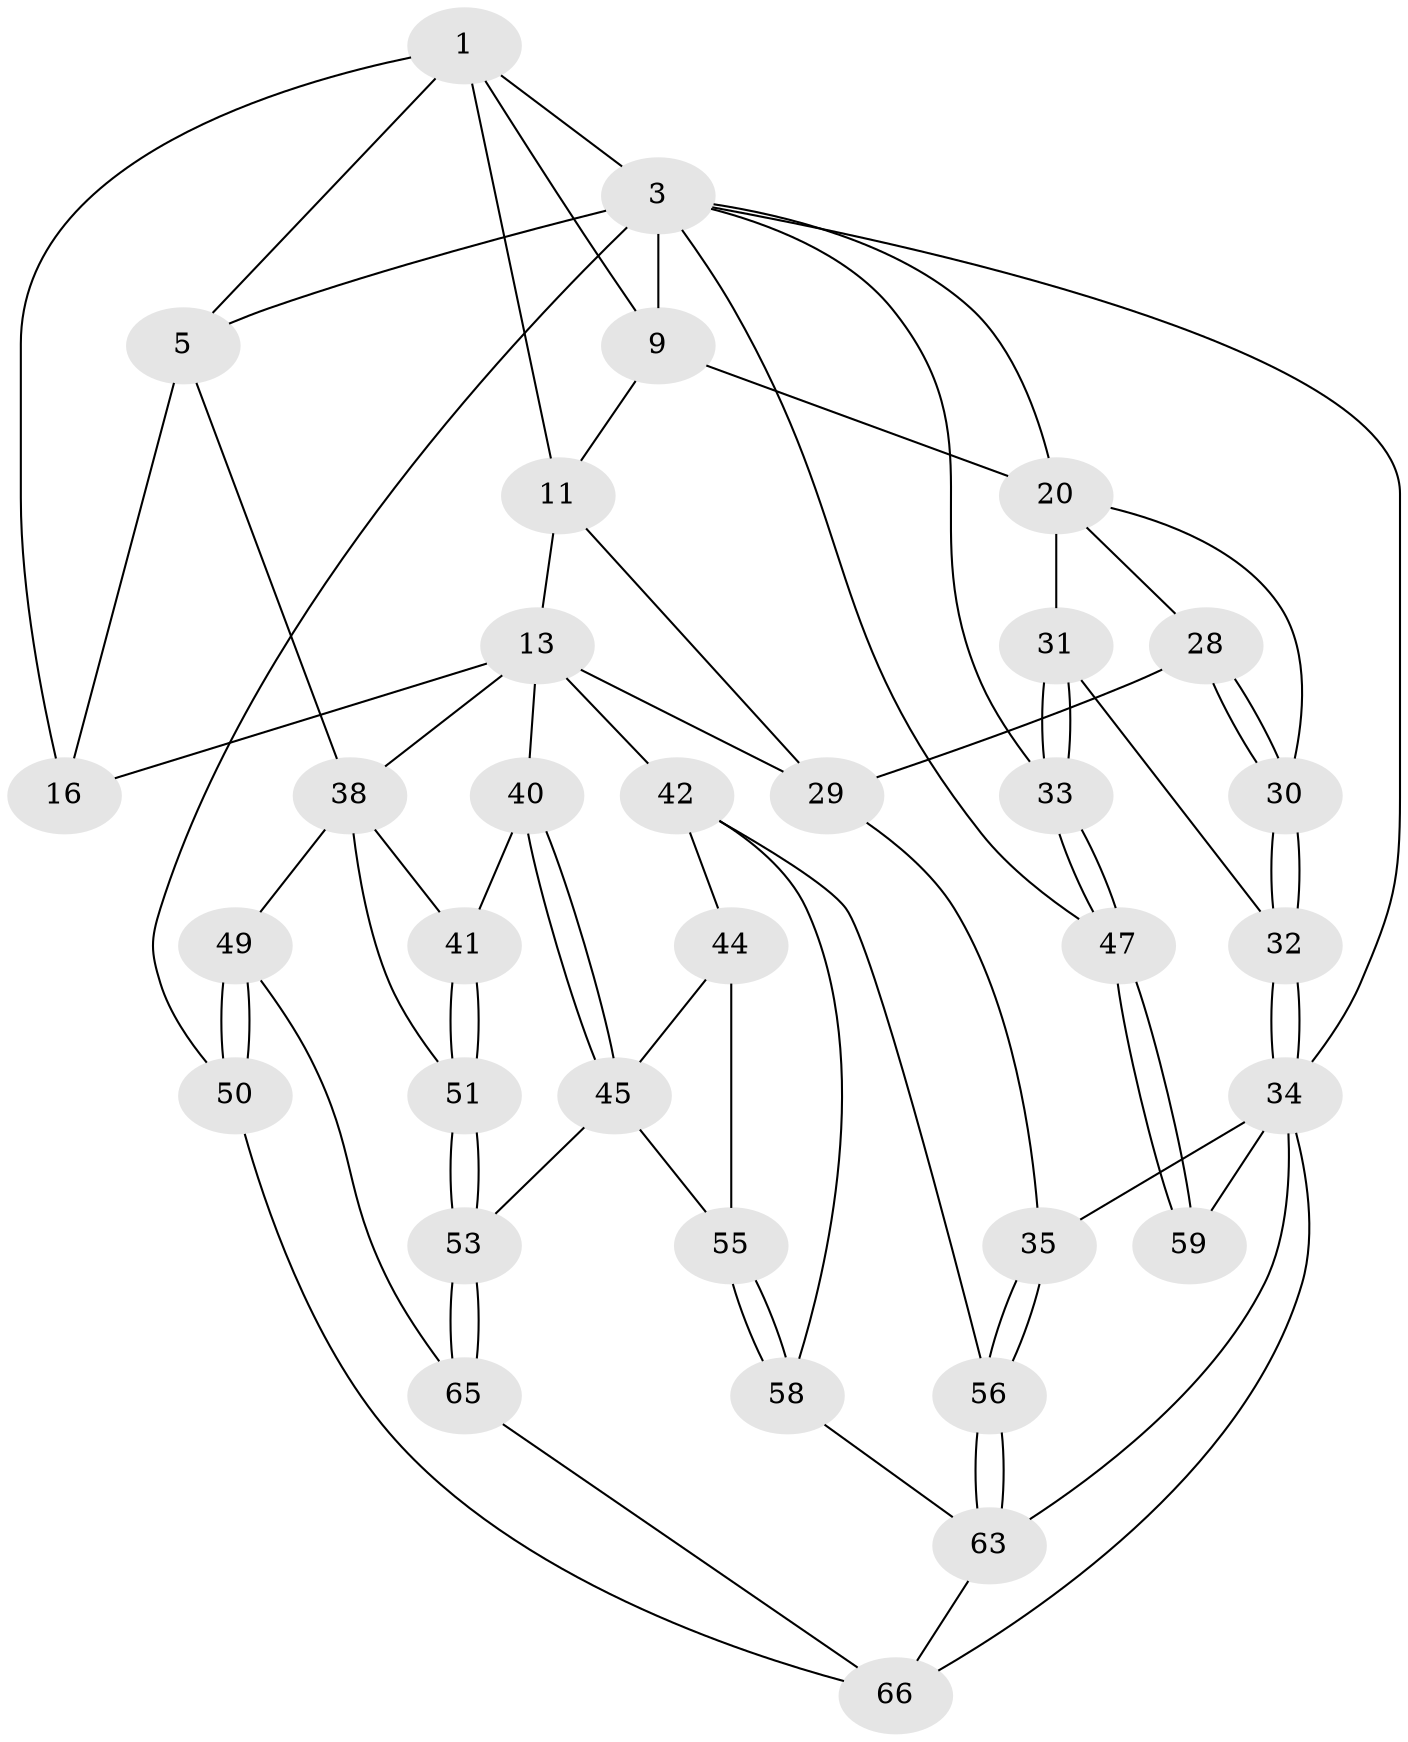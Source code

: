 // original degree distribution, {3: 0.029411764705882353, 4: 0.23529411764705882, 6: 0.20588235294117646, 5: 0.5294117647058824}
// Generated by graph-tools (version 1.1) at 2025/28/03/15/25 16:28:05]
// undirected, 34 vertices, 77 edges
graph export_dot {
graph [start="1"]
  node [color=gray90,style=filled];
  1 [pos="+0.5573738949366056+0",super="+2+6"];
  3 [pos="+1+0",super="+4+46+19"];
  5 [pos="+0.2591049716682826+0",super="+8"];
  9 [pos="+0.7902861352519525+0.13128081317720186",super="+10+18"];
  11 [pos="+0.4916072339345182+0.1108200027955438",super="+12"];
  13 [pos="+0.3619166562112448+0.4165551682069569",super="+37+14"];
  16 [pos="+0.23932430343991648+0.30209071896020845"];
  20 [pos="+0.9185058777465368+0.24858791765145236",super="+21+23"];
  28 [pos="+0.7036182724460395+0.3037444036776065"];
  29 [pos="+0.5576650341592028+0.37142444916183937",super="+36"];
  30 [pos="+0.7807156806595538+0.4836706199924081"];
  31 [pos="+0.9087695582917115+0.5441180768936531"];
  32 [pos="+0.783637062292377+0.551422434107493"];
  33 [pos="+1+0.600970072848612"];
  34 [pos="+0.7465157100967412+0.605884500345084",super="+60"];
  35 [pos="+0.7258349247187151+0.6101362456775801"];
  38 [pos="+0.03231306049947912+0.5414936287949677",super="+39"];
  40 [pos="+0.2776800613834108+0.5189609243321165"];
  41 [pos="+0.0694205462635892+0.5600319314008724"];
  42 [pos="+0.5249730206199509+0.6022101806321776",super="+43+57"];
  44 [pos="+0.36919948211402714+0.619222368402098",super="+54"];
  45 [pos="+0.2886540535630999+0.5896034738080088",super="+52"];
  47 [pos="+1+0.9125218171130723"];
  49 [pos="+0+0.9497154900377627"];
  50 [pos="+0+1"];
  51 [pos="+0.12474338772456099+0.7208357734889047"];
  53 [pos="+0.15153821239452986+0.7655556401691238"];
  55 [pos="+0.3911483322556894+0.80056034244675"];
  56 [pos="+0.6308818784266838+0.7686499952233349"];
  58 [pos="+0.42524466496830754+0.8591203166489848"];
  59 [pos="+1+0.8354295159412076"];
  63 [pos="+0.6367384398262507+0.7832371337896427",super="+64"];
  65 [pos="+0.1231183930824755+0.8209485130271743"];
  66 [pos="+0.43052619102942585+1",super="+67"];
  1 -- 3;
  1 -- 9;
  1 -- 11;
  1 -- 16;
  1 -- 5;
  3 -- 50 [weight=2];
  3 -- 5 [weight=2];
  3 -- 47;
  3 -- 9;
  3 -- 33;
  3 -- 20;
  3 -- 34;
  5 -- 16;
  5 -- 38;
  9 -- 11;
  9 -- 20 [weight=2];
  11 -- 13;
  11 -- 29;
  13 -- 42;
  13 -- 40;
  13 -- 16;
  13 -- 38;
  13 -- 29;
  20 -- 28;
  20 -- 30;
  20 -- 31;
  28 -- 29;
  28 -- 30;
  28 -- 30;
  29 -- 35;
  30 -- 32;
  30 -- 32;
  31 -- 32;
  31 -- 33;
  31 -- 33;
  32 -- 34;
  32 -- 34;
  33 -- 47;
  33 -- 47;
  34 -- 35;
  34 -- 66;
  34 -- 59 [weight=2];
  34 -- 63;
  35 -- 56;
  35 -- 56;
  38 -- 41;
  38 -- 49;
  38 -- 51;
  40 -- 41;
  40 -- 45;
  40 -- 45;
  41 -- 51;
  41 -- 51;
  42 -- 44 [weight=2];
  42 -- 56;
  42 -- 58;
  44 -- 45;
  44 -- 55;
  45 -- 53;
  45 -- 55;
  47 -- 59;
  47 -- 59;
  49 -- 50;
  49 -- 50;
  49 -- 65;
  50 -- 66;
  51 -- 53;
  51 -- 53;
  53 -- 65;
  53 -- 65;
  55 -- 58;
  55 -- 58;
  56 -- 63;
  56 -- 63;
  58 -- 63;
  63 -- 66;
  65 -- 66;
}
